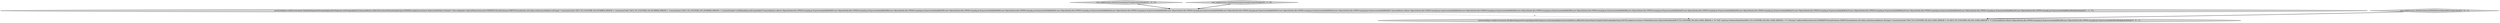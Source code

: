 digraph {
3 [style = filled, label = "JoinTestHelper.verifyCursors(new HashJoinSegmentStorageAdapter(factSegment.asStorageAdapter(),ImmutableList.of(factToCountryNameUsingIsoCodeLookup(JoinType.LEFT))).makeCursors(new OrDimFilter(new SelectorDimFilter(FACT_TO_COUNTRY_ON_ISO_CODE_PREFIX + \"k\",\"DE\",null),new SelectorDimFilter(FACT_TO_COUNTRY_ON_ISO_CODE_PREFIX + \"v\",\"Norway\",null)).toFilter(),Intervals.ETERNITY,VirtualColumns.EMPTY,Granularities.ALL,false,null),ImmutableList.of(\"page\",\"countryIsoCode\",FACT_TO_COUNTRY_ON_ISO_CODE_PREFIX + \"k\",FACT_TO_COUNTRY_ON_ISO_CODE_PREFIX + \"v\"),ImmutableList.of(new Object((((edu.fdu.CPPDG.tinypdg.pe.ExpressionInfo@9b2a86,new Object((((edu.fdu.CPPDG.tinypdg.pe.ExpressionInfo@9b2a8d))@@@3@@@['0', '0', '1']", fillcolor = lightgray, shape = ellipse image = "AAA0AAABBB3BBB"];
0 [style = filled, label = "test_makeCursors_factToCountryInnerUsingCountryNumber['1', '0', '0']", fillcolor = lightgray, shape = diamond image = "AAA0AAABBB1BBB"];
1 [style = filled, label = "JoinTestHelper.verifyCursors(new HashJoinSegmentStorageAdapter(factSegment.asStorageAdapter(),ImmutableList.of(factToCountryOnNumber(JoinType.INNER))).makeCursors(new SelectorDimFilter(\"channel\",\"#en.wikipedia\",null).toFilter(),Intervals.ETERNITY,VirtualColumns.EMPTY,Granularities.ALL,false,null),ImmutableList.of(\"page\",\"countryIsoCode\",FACT_TO_COUNTRY_ON_NUMBER_PREFIX + \"countryIsoCode\",FACT_TO_COUNTRY_ON_NUMBER_PREFIX + \"countryName\",FACT_TO_COUNTRY_ON_NUMBER_PREFIX + \"countryNumber\"),NullHandling.sqlCompatible()? ImmutableList.of(new Object((((edu.fdu.CPPDG.tinypdg.pe.ExpressionInfo@9b2985,new Object((((edu.fdu.CPPDG.tinypdg.pe.ExpressionInfo@9b298d,new Object((((edu.fdu.CPPDG.tinypdg.pe.ExpressionInfo@9b2995,new Object((((edu.fdu.CPPDG.tinypdg.pe.ExpressionInfo@9b299d,new Object((((edu.fdu.CPPDG.tinypdg.pe.ExpressionInfo@9b29a5,new Object((((edu.fdu.CPPDG.tinypdg.pe.ExpressionInfo@9b29ad,new Object((((edu.fdu.CPPDG.tinypdg.pe.ExpressionInfo@9b29b5,new Object((((edu.fdu.CPPDG.tinypdg.pe.ExpressionInfo@9b29bd,new Object((((edu.fdu.CPPDG.tinypdg.pe.ExpressionInfo@9b29c5,new Object((((edu.fdu.CPPDG.tinypdg.pe.ExpressionInfo@9b29cd,new Object((((edu.fdu.CPPDG.tinypdg.pe.ExpressionInfo@9b29d5): ImmutableList.of(new Object((((edu.fdu.CPPDG.tinypdg.pe.ExpressionInfo@9b29e0,new Object((((edu.fdu.CPPDG.tinypdg.pe.ExpressionInfo@9b29e8,new Object((((edu.fdu.CPPDG.tinypdg.pe.ExpressionInfo@9b29f0,new Object((((edu.fdu.CPPDG.tinypdg.pe.ExpressionInfo@9b29f8,new Object((((edu.fdu.CPPDG.tinypdg.pe.ExpressionInfo@9b2a00,new Object((((edu.fdu.CPPDG.tinypdg.pe.ExpressionInfo@9b2a08,new Object((((edu.fdu.CPPDG.tinypdg.pe.ExpressionInfo@9b2a10,new Object((((edu.fdu.CPPDG.tinypdg.pe.ExpressionInfo@9b2a18,new Object((((edu.fdu.CPPDG.tinypdg.pe.ExpressionInfo@9b2a20,new Object((((edu.fdu.CPPDG.tinypdg.pe.ExpressionInfo@9b2a28,new Object((((edu.fdu.CPPDG.tinypdg.pe.ExpressionInfo@9b2a30,new Object((((edu.fdu.CPPDG.tinypdg.pe.ExpressionInfo@9b2a38))@@@3@@@['1', '1', '0']", fillcolor = lightgray, shape = ellipse image = "AAA0AAABBB1BBB"];
2 [style = filled, label = "test_makeCursors_factToCountryInnerUsingCountryNumber['0', '1', '0']", fillcolor = lightgray, shape = diamond image = "AAA0AAABBB2BBB"];
4 [style = filled, label = "test_makeCursors_factToCountryLeftWithFilterOnJoinableUsingLookup['0', '0', '1']", fillcolor = lightgray, shape = diamond image = "AAA0AAABBB3BBB"];
1->3 [style = dashed, label="0"];
4->3 [style = bold, label=""];
2->1 [style = bold, label=""];
0->1 [style = bold, label=""];
}
